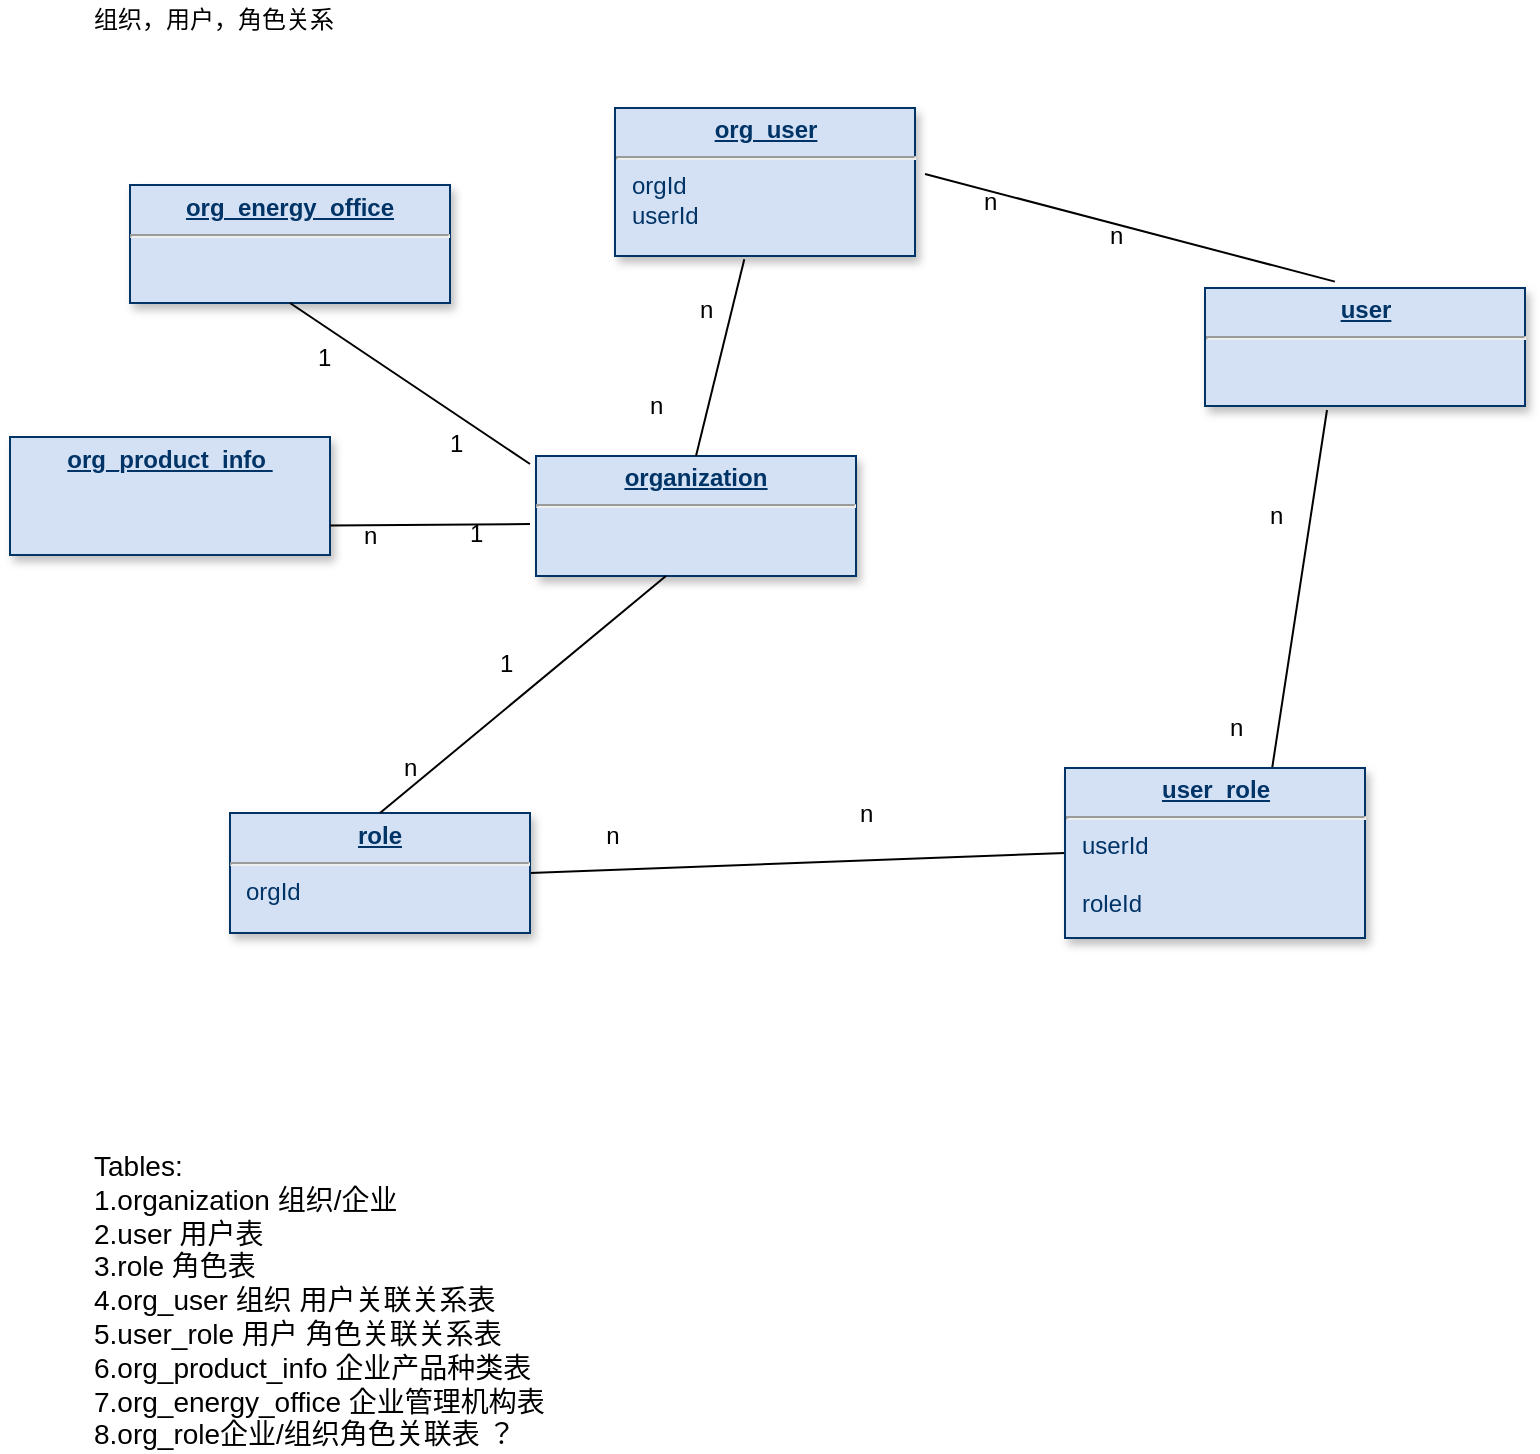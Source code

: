 <mxfile version="10.6.5" type="github"><diagram name="Page-1" id="efa7a0a1-bf9b-a30e-e6df-94a7791c09e9"><mxGraphModel dx="1010" dy="501" grid="1" gridSize="10" guides="1" tooltips="1" connect="1" arrows="1" fold="1" page="1" pageScale="1" pageWidth="826" pageHeight="1169" background="#ffffff" math="0" shadow="0"><root><mxCell id="0"/><mxCell id="1" parent="0"/><mxCell id="_-ubuEPLGq2mN6NwcCIU-130" style="edgeStyle=none;rounded=0;orthogonalLoop=1;jettySize=auto;html=1;exitX=1;exitY=0.5;exitDx=0;exitDy=0;entryX=0;entryY=0.5;entryDx=0;entryDy=0;startArrow=none;startFill=0;endArrow=none;endFill=0;strokeWidth=1;" parent="1" source="19" target="_-ubuEPLGq2mN6NwcCIU-139" edge="1"><mxGeometry relative="1" as="geometry"><mxPoint x="477" y="367" as="targetPoint"/></mxGeometry></mxCell><mxCell id="_-ubuEPLGq2mN6NwcCIU-134" value="n" style="text;html=1;resizable=0;points=[];align=center;verticalAlign=middle;labelBackgroundColor=#ffffff;" parent="_-ubuEPLGq2mN6NwcCIU-130" vertex="1" connectable="0"><mxGeometry x="-0.124" y="-2" relative="1" as="geometry"><mxPoint x="-76" y="-16.5" as="offset"/></mxGeometry></mxCell><mxCell id="19" value="&lt;p style=&quot;margin: 0px ; margin-top: 4px ; text-align: center ; text-decoration: underline&quot;&gt;&lt;strong&gt;role&lt;/strong&gt;&lt;/p&gt;&lt;hr&gt;&lt;p style=&quot;margin: 0px ; margin-left: 8px&quot;&gt;orgId&lt;/p&gt;" style="verticalAlign=top;align=left;overflow=fill;fontSize=12;fontFamily=Helvetica;html=1;strokeColor=#003366;shadow=1;fillColor=#D4E1F5;fontColor=#003366" parent="1" vertex="1"><mxGeometry x="120" y="454.5" width="150" height="60" as="geometry"/></mxCell><mxCell id="20" value="&lt;p style=&quot;margin: 0px ; margin-top: 4px ; text-align: center ; text-decoration: underline&quot;&gt;&lt;b&gt;&lt;u&gt;organization&lt;/u&gt;&lt;/b&gt;&lt;br&gt;&lt;/p&gt;&lt;hr&gt;&lt;p style=&quot;margin: 0px ; margin-left: 8px&quot;&gt;&lt;br&gt;&lt;/p&gt;" style="verticalAlign=top;align=left;overflow=fill;fontSize=12;fontFamily=Helvetica;html=1;strokeColor=#003366;shadow=1;fillColor=#D4E1F5;fontColor=#003366" parent="1" vertex="1"><mxGeometry x="273" y="276" width="160" height="60" as="geometry"/></mxCell><mxCell id="22" value="&lt;p style=&quot;margin: 0px ; margin-top: 4px ; text-align: center ; text-decoration: underline&quot;&gt;&lt;strong&gt;user&lt;/strong&gt;&lt;/p&gt;&lt;hr&gt;&lt;p style=&quot;margin: 0px ; margin-left: 8px&quot;&gt;&lt;br&gt;&lt;/p&gt;" style="verticalAlign=top;align=left;overflow=fill;fontSize=12;fontFamily=Helvetica;html=1;strokeColor=#003366;shadow=1;fillColor=#D4E1F5;fontColor=#003366" parent="1" vertex="1"><mxGeometry x="607.5" y="192" width="160" height="59" as="geometry"/></mxCell><mxCell id="_-ubuEPLGq2mN6NwcCIU-122" value="1" style="text;html=1;resizable=0;points=[];autosize=1;align=left;verticalAlign=top;spacingTop=-4;" parent="1" vertex="1"><mxGeometry x="253" y="370" width="20" height="20" as="geometry"/></mxCell><mxCell id="_-ubuEPLGq2mN6NwcCIU-123" value="n" style="text;html=1;resizable=0;points=[];autosize=1;align=left;verticalAlign=top;spacingTop=-4;" parent="1" vertex="1"><mxGeometry x="205" y="422" width="20" height="20" as="geometry"/></mxCell><mxCell id="_-ubuEPLGq2mN6NwcCIU-131" style="rounded=0;orthogonalLoop=1;jettySize=auto;html=1;exitX=0.691;exitY=-0.005;exitDx=0;exitDy=0;endArrow=none;endFill=0;entryX=0.445;entryY=1.034;entryDx=0;entryDy=0;entryPerimeter=0;exitPerimeter=0;" parent="1" edge="1" source="_-ubuEPLGq2mN6NwcCIU-139"><mxGeometry relative="1" as="geometry"><mxPoint x="557" y="332" as="sourcePoint"/><mxPoint x="668.5" y="253" as="targetPoint"/></mxGeometry></mxCell><mxCell id="_-ubuEPLGq2mN6NwcCIU-132" value="n" style="text;html=1;resizable=0;points=[];autosize=1;align=left;verticalAlign=top;spacingTop=-4;" parent="1" vertex="1"><mxGeometry x="637.5" y="296" width="20" height="20" as="geometry"/></mxCell><mxCell id="_-ubuEPLGq2mN6NwcCIU-133" value="n" style="text;html=1;resizable=0;points=[];autosize=1;align=left;verticalAlign=top;spacingTop=-4;" parent="1" vertex="1"><mxGeometry x="617.5" y="402" width="20" height="20" as="geometry"/></mxCell><mxCell id="_-ubuEPLGq2mN6NwcCIU-135" value="n" style="text;html=1;resizable=0;points=[];autosize=1;align=left;verticalAlign=top;spacingTop=-4;" parent="1" vertex="1"><mxGeometry x="433" y="444.5" width="20" height="20" as="geometry"/></mxCell><mxCell id="_-ubuEPLGq2mN6NwcCIU-139" value="&lt;p style=&quot;margin: 0px ; margin-top: 4px ; text-align: center ; text-decoration: underline&quot;&gt;&lt;strong&gt;user_role&lt;/strong&gt;&lt;/p&gt;&lt;hr&gt;&lt;p style=&quot;margin: 0px ; margin-left: 8px&quot;&gt;userId&lt;/p&gt;&lt;p style=&quot;margin: 0px ; margin-left: 8px&quot;&gt;&lt;br&gt;&lt;/p&gt;&lt;p style=&quot;margin: 0px ; margin-left: 8px&quot;&gt;roleId&lt;/p&gt;" style="verticalAlign=top;align=left;overflow=fill;fontSize=12;fontFamily=Helvetica;html=1;strokeColor=#003366;shadow=1;fillColor=#D4E1F5;fontColor=#003366" parent="1" vertex="1"><mxGeometry x="537.5" y="432" width="150" height="85" as="geometry"/></mxCell><mxCell id="_-ubuEPLGq2mN6NwcCIU-142" value="组织，用户，角色关系" style="text;html=1;resizable=0;points=[];autosize=1;align=left;verticalAlign=top;spacingTop=-4;" parent="1" vertex="1"><mxGeometry x="50" y="48" width="140" height="20" as="geometry"/></mxCell><mxCell id="2E6Z1hCNUYpYu3qdvjNc-25" value="" style="endArrow=none;html=1;exitX=1;exitY=0.5;exitDx=0;exitDy=0;entryX=0.406;entryY=-0.054;entryDx=0;entryDy=0;entryPerimeter=0;" edge="1" parent="1" target="22"><mxGeometry width="50" height="50" relative="1" as="geometry"><mxPoint x="467.5" y="135" as="sourcePoint"/><mxPoint x="667.5" y="205" as="targetPoint"/></mxGeometry></mxCell><mxCell id="2E6Z1hCNUYpYu3qdvjNc-26" value="&lt;p style=&quot;margin: 0px ; margin-top: 4px ; text-align: center ; text-decoration: underline&quot;&gt;&lt;strong&gt;org_user&lt;/strong&gt;&lt;/p&gt;&lt;hr&gt;&lt;p style=&quot;margin: 0px ; margin-left: 8px&quot;&gt;orgId&lt;/p&gt;&lt;p style=&quot;margin: 0px ; margin-left: 8px&quot;&gt;userId&lt;/p&gt;&lt;p style=&quot;margin: 0px ; margin-left: 8px&quot;&gt;&lt;br&gt;&lt;/p&gt;" style="verticalAlign=top;align=left;overflow=fill;fontSize=12;fontFamily=Helvetica;html=1;strokeColor=#003366;shadow=1;fillColor=#D4E1F5;fontColor=#003366" vertex="1" parent="1"><mxGeometry x="312.5" y="102" width="150" height="74" as="geometry"/></mxCell><mxCell id="2E6Z1hCNUYpYu3qdvjNc-27" value="n" style="text;html=1;resizable=0;points=[];autosize=1;align=left;verticalAlign=top;spacingTop=-4;" vertex="1" parent="1"><mxGeometry x="353" y="193" width="20" height="20" as="geometry"/></mxCell><mxCell id="2E6Z1hCNUYpYu3qdvjNc-28" value="n" style="text;html=1;resizable=0;points=[];autosize=1;align=left;verticalAlign=top;spacingTop=-4;" vertex="1" parent="1"><mxGeometry x="327.5" y="241" width="20" height="20" as="geometry"/></mxCell><mxCell id="2E6Z1hCNUYpYu3qdvjNc-30" value="n" style="text;html=1;resizable=0;points=[];autosize=1;align=left;verticalAlign=top;spacingTop=-4;" vertex="1" parent="1"><mxGeometry x="494.5" y="139" width="20" height="20" as="geometry"/></mxCell><mxCell id="2E6Z1hCNUYpYu3qdvjNc-31" value="n" style="text;html=1;resizable=0;points=[];autosize=1;align=left;verticalAlign=top;spacingTop=-4;" vertex="1" parent="1"><mxGeometry x="557.5" y="156" width="20" height="20" as="geometry"/></mxCell><mxCell id="2E6Z1hCNUYpYu3qdvjNc-32" value="&lt;font style=&quot;font-size: 14px&quot;&gt;Tables:&lt;br&gt;1.organization 组织/企业&lt;br&gt;2.user 用户表&lt;br&gt;3.role 角色表&lt;br&gt;4.org_user 组织 用户关联关系表&lt;br&gt;5.user_role 用户 角色关联关系表&lt;br&gt;6.org_product_info 企业产品种类表&lt;br&gt;7.org_&lt;span&gt;energy_office 企业管理机构表&lt;br&gt;8.org_role企业/组织角色关联表 ？&lt;br&gt;&lt;/span&gt;&lt;/font&gt;" style="text;html=1;resizable=0;points=[];autosize=1;align=left;verticalAlign=top;spacingTop=-4;" vertex="1" parent="1"><mxGeometry x="50" y="620" width="240" height="120" as="geometry"/></mxCell><mxCell id="2E6Z1hCNUYpYu3qdvjNc-34" value="" style="endArrow=none;html=1;exitX=0.5;exitY=0;exitDx=0;exitDy=0;entryX=0.406;entryY=1;entryDx=0;entryDy=0;entryPerimeter=0;" edge="1" parent="1" source="19" target="20"><mxGeometry width="50" height="50" relative="1" as="geometry"><mxPoint x="270" y="420" as="sourcePoint"/><mxPoint x="320" y="370" as="targetPoint"/></mxGeometry></mxCell><mxCell id="2E6Z1hCNUYpYu3qdvjNc-35" value="" style="endArrow=none;html=1;entryX=0.431;entryY=1.022;entryDx=0;entryDy=0;entryPerimeter=0;exitX=0.5;exitY=0;exitDx=0;exitDy=0;" edge="1" parent="1" source="20" target="2E6Z1hCNUYpYu3qdvjNc-26"><mxGeometry width="50" height="50" relative="1" as="geometry"><mxPoint x="350" y="270" as="sourcePoint"/><mxPoint x="380" y="200" as="targetPoint"/></mxGeometry></mxCell><mxCell id="2E6Z1hCNUYpYu3qdvjNc-36" value="&lt;p style=&quot;margin: 0px ; margin-top: 4px ; text-align: center ; text-decoration: underline&quot;&gt;&lt;b&gt;&lt;span&gt;org_&lt;/span&gt;&lt;span&gt;energy_office&lt;/span&gt;&lt;br&gt;&lt;/b&gt;&lt;/p&gt;&lt;hr&gt;&lt;p&gt;&lt;br&gt;&lt;/p&gt;" style="verticalAlign=top;align=left;overflow=fill;fontSize=12;fontFamily=Helvetica;html=1;strokeColor=#003366;shadow=1;fillColor=#D4E1F5;fontColor=#003366" vertex="1" parent="1"><mxGeometry x="70" y="140.5" width="160" height="59" as="geometry"/></mxCell><mxCell id="2E6Z1hCNUYpYu3qdvjNc-37" value="&lt;p style=&quot;margin: 0px ; margin-top: 4px ; text-align: center ; text-decoration: underline&quot;&gt;&lt;span&gt;&lt;b&gt;org_product_info&amp;nbsp;&lt;/b&gt;&lt;/span&gt;&lt;br&gt;&lt;/p&gt;" style="verticalAlign=top;align=left;overflow=fill;fontSize=12;fontFamily=Helvetica;html=1;strokeColor=#003366;shadow=1;fillColor=#D4E1F5;fontColor=#003366" vertex="1" parent="1"><mxGeometry x="10" y="266.5" width="160" height="59" as="geometry"/></mxCell><mxCell id="2E6Z1hCNUYpYu3qdvjNc-38" value="" style="endArrow=none;html=1;entryX=0.5;entryY=1;entryDx=0;entryDy=0;" edge="1" parent="1" target="2E6Z1hCNUYpYu3qdvjNc-36"><mxGeometry width="50" height="50" relative="1" as="geometry"><mxPoint x="270" y="280" as="sourcePoint"/><mxPoint x="290" y="200" as="targetPoint"/></mxGeometry></mxCell><mxCell id="2E6Z1hCNUYpYu3qdvjNc-41" value="" style="endArrow=none;html=1;exitX=1;exitY=0.75;exitDx=0;exitDy=0;" edge="1" parent="1" source="2E6Z1hCNUYpYu3qdvjNc-37"><mxGeometry width="50" height="50" relative="1" as="geometry"><mxPoint x="170" y="350" as="sourcePoint"/><mxPoint x="270" y="310" as="targetPoint"/></mxGeometry></mxCell><mxCell id="2E6Z1hCNUYpYu3qdvjNc-42" value="1" style="text;html=1;resizable=0;points=[];autosize=1;align=left;verticalAlign=top;spacingTop=-4;" vertex="1" parent="1"><mxGeometry x="162" y="217" width="20" height="20" as="geometry"/></mxCell><mxCell id="2E6Z1hCNUYpYu3qdvjNc-43" value="1" style="text;html=1;resizable=0;points=[];autosize=1;align=left;verticalAlign=top;spacingTop=-4;" vertex="1" parent="1"><mxGeometry x="228" y="260" width="20" height="20" as="geometry"/></mxCell><mxCell id="2E6Z1hCNUYpYu3qdvjNc-46" value="n" style="text;html=1;resizable=0;points=[];autosize=1;align=left;verticalAlign=top;spacingTop=-4;" vertex="1" parent="1"><mxGeometry x="185" y="306" width="20" height="20" as="geometry"/></mxCell><mxCell id="2E6Z1hCNUYpYu3qdvjNc-47" value="1" style="text;html=1;resizable=0;points=[];autosize=1;align=left;verticalAlign=top;spacingTop=-4;" vertex="1" parent="1"><mxGeometry x="238" y="305" width="20" height="20" as="geometry"/></mxCell></root></mxGraphModel></diagram></mxfile>